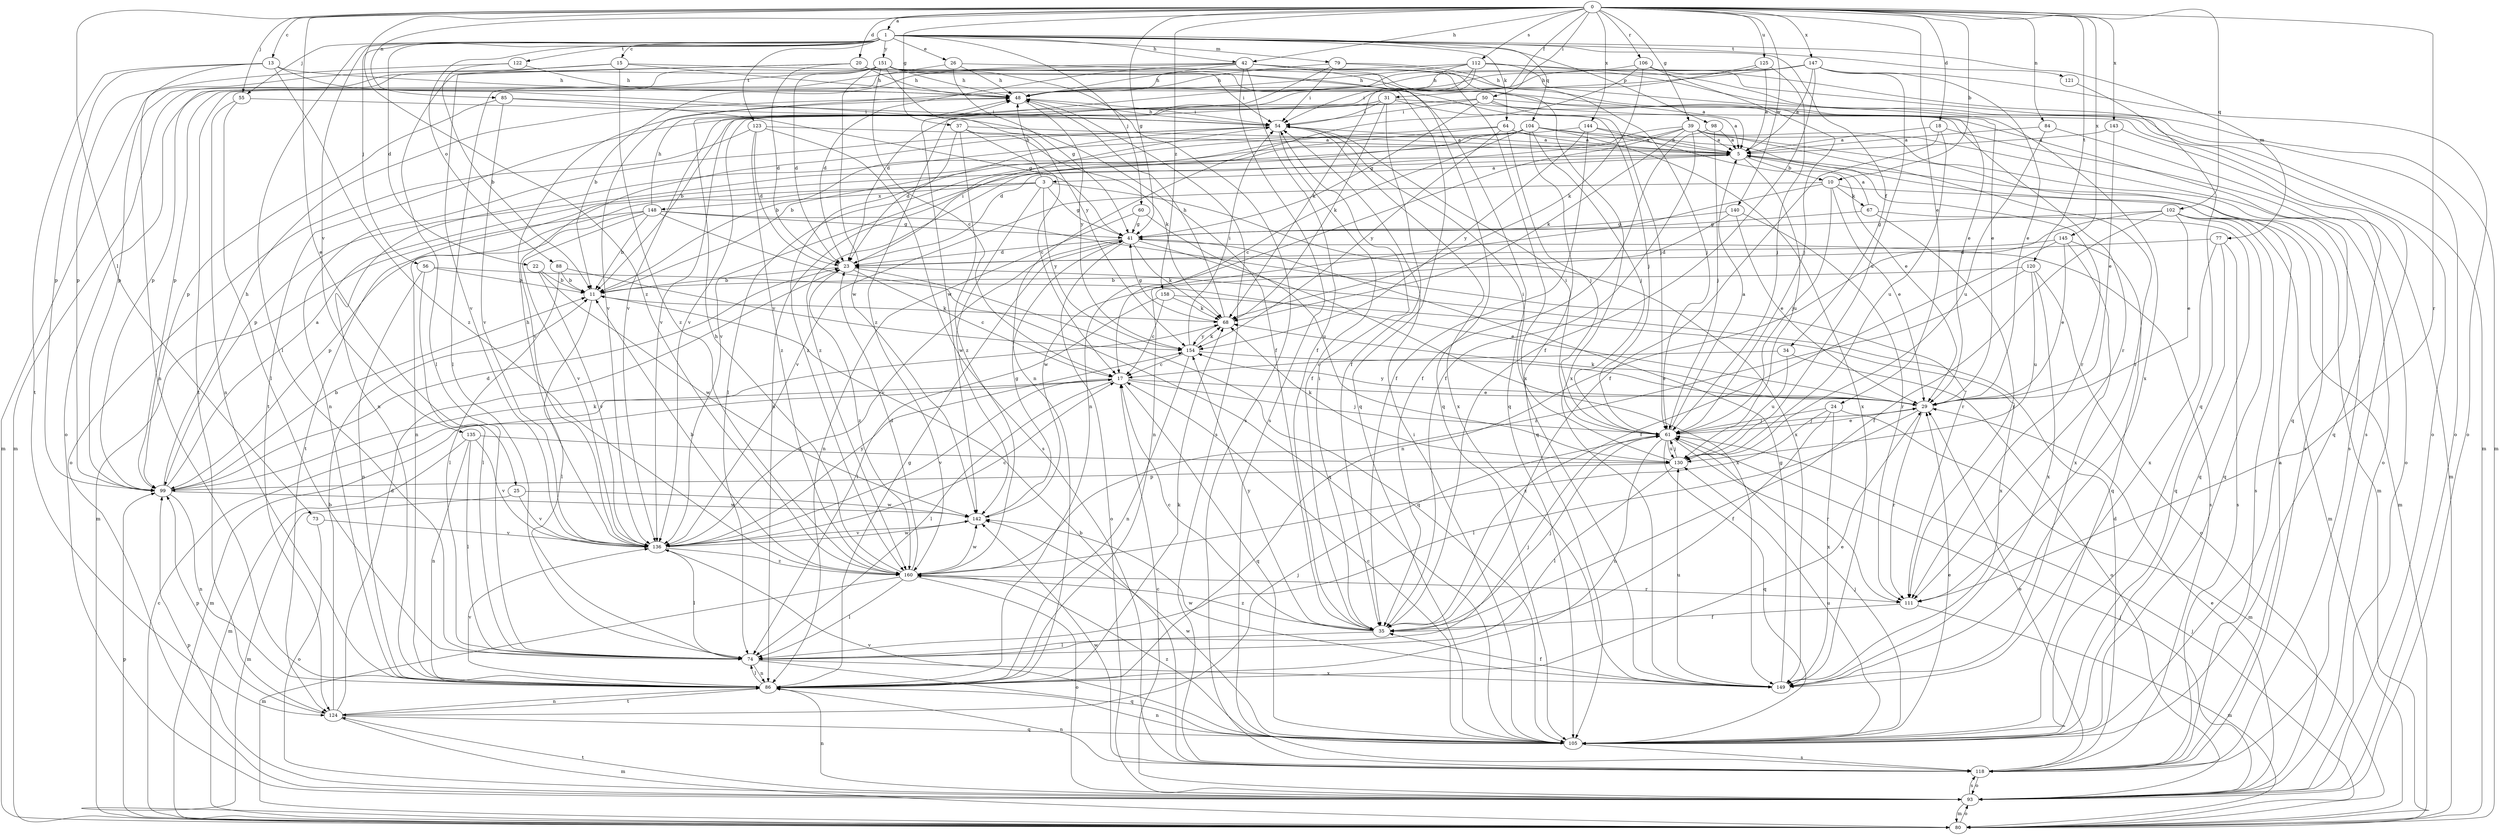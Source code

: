 strict digraph  {
0;
1;
3;
5;
10;
11;
13;
15;
17;
18;
20;
22;
23;
24;
25;
26;
29;
31;
34;
35;
37;
39;
41;
42;
48;
50;
54;
55;
56;
60;
61;
64;
67;
68;
73;
74;
77;
79;
80;
84;
85;
86;
88;
93;
98;
99;
102;
104;
105;
106;
111;
112;
118;
120;
121;
122;
123;
124;
125;
130;
135;
136;
140;
142;
143;
144;
145;
147;
148;
149;
151;
154;
158;
160;
0 -> 1  [label=a];
0 -> 10  [label=b];
0 -> 13  [label=c];
0 -> 18  [label=d];
0 -> 20  [label=d];
0 -> 24  [label=e];
0 -> 25  [label=e];
0 -> 31  [label=f];
0 -> 37  [label=g];
0 -> 39  [label=g];
0 -> 41  [label=g];
0 -> 42  [label=h];
0 -> 50  [label=i];
0 -> 55  [label=j];
0 -> 73  [label=l];
0 -> 84  [label=n];
0 -> 85  [label=n];
0 -> 102  [label=q];
0 -> 106  [label=r];
0 -> 111  [label=r];
0 -> 112  [label=s];
0 -> 120  [label=t];
0 -> 125  [label=u];
0 -> 140  [label=w];
0 -> 143  [label=x];
0 -> 144  [label=x];
0 -> 145  [label=x];
0 -> 147  [label=x];
0 -> 158  [label=z];
0 -> 160  [label=z];
1 -> 15  [label=c];
1 -> 22  [label=d];
1 -> 26  [label=e];
1 -> 34  [label=f];
1 -> 42  [label=h];
1 -> 55  [label=j];
1 -> 56  [label=j];
1 -> 60  [label=j];
1 -> 64  [label=k];
1 -> 74  [label=l];
1 -> 77  [label=m];
1 -> 79  [label=m];
1 -> 88  [label=o];
1 -> 98  [label=p];
1 -> 104  [label=q];
1 -> 121  [label=t];
1 -> 122  [label=t];
1 -> 123  [label=t];
1 -> 135  [label=v];
1 -> 151  [label=y];
3 -> 41  [label=g];
3 -> 48  [label=h];
3 -> 86  [label=n];
3 -> 124  [label=t];
3 -> 142  [label=w];
3 -> 148  [label=x];
3 -> 149  [label=x];
3 -> 154  [label=y];
5 -> 3  [label=a];
5 -> 10  [label=b];
5 -> 80  [label=m];
5 -> 99  [label=p];
5 -> 130  [label=u];
10 -> 29  [label=e];
10 -> 61  [label=j];
10 -> 67  [label=k];
10 -> 80  [label=m];
10 -> 86  [label=n];
10 -> 136  [label=v];
11 -> 68  [label=k];
11 -> 74  [label=l];
13 -> 35  [label=f];
13 -> 48  [label=h];
13 -> 86  [label=n];
13 -> 99  [label=p];
13 -> 124  [label=t];
13 -> 160  [label=z];
15 -> 48  [label=h];
15 -> 54  [label=i];
15 -> 74  [label=l];
15 -> 80  [label=m];
15 -> 160  [label=z];
17 -> 29  [label=e];
17 -> 61  [label=j];
17 -> 74  [label=l];
17 -> 80  [label=m];
17 -> 105  [label=q];
17 -> 136  [label=v];
18 -> 5  [label=a];
18 -> 35  [label=f];
18 -> 93  [label=o];
18 -> 130  [label=u];
20 -> 23  [label=d];
20 -> 48  [label=h];
20 -> 61  [label=j];
20 -> 99  [label=p];
20 -> 105  [label=q];
20 -> 136  [label=v];
22 -> 11  [label=b];
22 -> 136  [label=v];
22 -> 142  [label=w];
23 -> 11  [label=b];
23 -> 17  [label=c];
23 -> 54  [label=i];
23 -> 105  [label=q];
23 -> 160  [label=z];
24 -> 35  [label=f];
24 -> 61  [label=j];
24 -> 80  [label=m];
24 -> 149  [label=x];
24 -> 160  [label=z];
25 -> 80  [label=m];
25 -> 136  [label=v];
25 -> 142  [label=w];
26 -> 5  [label=a];
26 -> 41  [label=g];
26 -> 48  [label=h];
26 -> 93  [label=o];
29 -> 61  [label=j];
29 -> 68  [label=k];
29 -> 74  [label=l];
29 -> 111  [label=r];
29 -> 154  [label=y];
31 -> 35  [label=f];
31 -> 54  [label=i];
31 -> 61  [label=j];
31 -> 68  [label=k];
31 -> 118  [label=s];
31 -> 124  [label=t];
31 -> 136  [label=v];
34 -> 17  [label=c];
34 -> 93  [label=o];
34 -> 130  [label=u];
35 -> 17  [label=c];
35 -> 54  [label=i];
35 -> 61  [label=j];
35 -> 74  [label=l];
35 -> 154  [label=y];
35 -> 160  [label=z];
37 -> 5  [label=a];
37 -> 17  [label=c];
37 -> 23  [label=d];
37 -> 68  [label=k];
37 -> 160  [label=z];
39 -> 5  [label=a];
39 -> 23  [label=d];
39 -> 35  [label=f];
39 -> 68  [label=k];
39 -> 86  [label=n];
39 -> 93  [label=o];
39 -> 111  [label=r];
39 -> 118  [label=s];
39 -> 136  [label=v];
41 -> 23  [label=d];
41 -> 68  [label=k];
41 -> 93  [label=o];
41 -> 118  [label=s];
41 -> 136  [label=v];
41 -> 149  [label=x];
42 -> 11  [label=b];
42 -> 23  [label=d];
42 -> 29  [label=e];
42 -> 35  [label=f];
42 -> 48  [label=h];
42 -> 99  [label=p];
42 -> 105  [label=q];
42 -> 118  [label=s];
42 -> 149  [label=x];
48 -> 54  [label=i];
48 -> 118  [label=s];
48 -> 154  [label=y];
50 -> 5  [label=a];
50 -> 11  [label=b];
50 -> 41  [label=g];
50 -> 54  [label=i];
50 -> 105  [label=q];
50 -> 111  [label=r];
50 -> 136  [label=v];
54 -> 5  [label=a];
54 -> 35  [label=f];
54 -> 48  [label=h];
54 -> 86  [label=n];
54 -> 136  [label=v];
54 -> 149  [label=x];
54 -> 160  [label=z];
55 -> 54  [label=i];
55 -> 74  [label=l];
55 -> 86  [label=n];
56 -> 11  [label=b];
56 -> 29  [label=e];
56 -> 74  [label=l];
56 -> 86  [label=n];
60 -> 41  [label=g];
60 -> 86  [label=n];
60 -> 130  [label=u];
61 -> 5  [label=a];
61 -> 29  [label=e];
61 -> 54  [label=i];
61 -> 86  [label=n];
61 -> 105  [label=q];
61 -> 111  [label=r];
61 -> 130  [label=u];
64 -> 5  [label=a];
64 -> 11  [label=b];
64 -> 61  [label=j];
64 -> 74  [label=l];
64 -> 118  [label=s];
64 -> 154  [label=y];
67 -> 5  [label=a];
67 -> 41  [label=g];
67 -> 105  [label=q];
67 -> 111  [label=r];
68 -> 41  [label=g];
68 -> 48  [label=h];
68 -> 154  [label=y];
73 -> 93  [label=o];
73 -> 136  [label=v];
74 -> 61  [label=j];
74 -> 86  [label=n];
74 -> 105  [label=q];
74 -> 149  [label=x];
77 -> 23  [label=d];
77 -> 105  [label=q];
77 -> 118  [label=s];
77 -> 149  [label=x];
79 -> 48  [label=h];
79 -> 54  [label=i];
79 -> 61  [label=j];
79 -> 142  [label=w];
79 -> 149  [label=x];
80 -> 17  [label=c];
80 -> 61  [label=j];
80 -> 93  [label=o];
80 -> 99  [label=p];
84 -> 5  [label=a];
84 -> 80  [label=m];
84 -> 130  [label=u];
85 -> 41  [label=g];
85 -> 54  [label=i];
85 -> 99  [label=p];
85 -> 136  [label=v];
86 -> 29  [label=e];
86 -> 41  [label=g];
86 -> 68  [label=k];
86 -> 74  [label=l];
86 -> 124  [label=t];
86 -> 136  [label=v];
88 -> 11  [label=b];
88 -> 74  [label=l];
88 -> 154  [label=y];
93 -> 17  [label=c];
93 -> 29  [label=e];
93 -> 61  [label=j];
93 -> 80  [label=m];
93 -> 86  [label=n];
93 -> 99  [label=p];
93 -> 118  [label=s];
93 -> 124  [label=t];
98 -> 5  [label=a];
98 -> 35  [label=f];
98 -> 61  [label=j];
99 -> 5  [label=a];
99 -> 11  [label=b];
99 -> 23  [label=d];
99 -> 48  [label=h];
99 -> 68  [label=k];
99 -> 86  [label=n];
99 -> 142  [label=w];
102 -> 29  [label=e];
102 -> 35  [label=f];
102 -> 41  [label=g];
102 -> 80  [label=m];
102 -> 86  [label=n];
102 -> 105  [label=q];
102 -> 118  [label=s];
104 -> 5  [label=a];
104 -> 11  [label=b];
104 -> 17  [label=c];
104 -> 61  [label=j];
104 -> 86  [label=n];
104 -> 105  [label=q];
104 -> 111  [label=r];
104 -> 149  [label=x];
104 -> 160  [label=z];
105 -> 17  [label=c];
105 -> 29  [label=e];
105 -> 54  [label=i];
105 -> 61  [label=j];
105 -> 86  [label=n];
105 -> 118  [label=s];
105 -> 130  [label=u];
105 -> 136  [label=v];
105 -> 142  [label=w];
105 -> 160  [label=z];
106 -> 48  [label=h];
106 -> 61  [label=j];
106 -> 68  [label=k];
106 -> 80  [label=m];
106 -> 86  [label=n];
106 -> 93  [label=o];
111 -> 35  [label=f];
111 -> 80  [label=m];
112 -> 48  [label=h];
112 -> 54  [label=i];
112 -> 68  [label=k];
112 -> 80  [label=m];
112 -> 93  [label=o];
112 -> 136  [label=v];
112 -> 149  [label=x];
112 -> 160  [label=z];
118 -> 5  [label=a];
118 -> 11  [label=b];
118 -> 23  [label=d];
118 -> 29  [label=e];
118 -> 86  [label=n];
118 -> 93  [label=o];
118 -> 142  [label=w];
120 -> 11  [label=b];
120 -> 93  [label=o];
120 -> 130  [label=u];
120 -> 149  [label=x];
120 -> 160  [label=z];
121 -> 105  [label=q];
122 -> 11  [label=b];
122 -> 48  [label=h];
122 -> 99  [label=p];
123 -> 5  [label=a];
123 -> 23  [label=d];
123 -> 93  [label=o];
123 -> 118  [label=s];
123 -> 160  [label=z];
124 -> 11  [label=b];
124 -> 23  [label=d];
124 -> 61  [label=j];
124 -> 80  [label=m];
124 -> 86  [label=n];
124 -> 99  [label=p];
124 -> 105  [label=q];
125 -> 5  [label=a];
125 -> 23  [label=d];
125 -> 48  [label=h];
125 -> 61  [label=j];
130 -> 54  [label=i];
130 -> 61  [label=j];
130 -> 68  [label=k];
130 -> 74  [label=l];
130 -> 99  [label=p];
135 -> 74  [label=l];
135 -> 80  [label=m];
135 -> 86  [label=n];
135 -> 130  [label=u];
135 -> 136  [label=v];
136 -> 17  [label=c];
136 -> 48  [label=h];
136 -> 74  [label=l];
136 -> 142  [label=w];
136 -> 154  [label=y];
136 -> 160  [label=z];
140 -> 29  [label=e];
140 -> 41  [label=g];
140 -> 111  [label=r];
140 -> 142  [label=w];
142 -> 41  [label=g];
142 -> 136  [label=v];
143 -> 5  [label=a];
143 -> 29  [label=e];
143 -> 105  [label=q];
144 -> 5  [label=a];
144 -> 29  [label=e];
144 -> 35  [label=f];
144 -> 86  [label=n];
144 -> 154  [label=y];
145 -> 23  [label=d];
145 -> 29  [label=e];
145 -> 35  [label=f];
145 -> 105  [label=q];
145 -> 149  [label=x];
147 -> 5  [label=a];
147 -> 29  [label=e];
147 -> 35  [label=f];
147 -> 48  [label=h];
147 -> 93  [label=o];
147 -> 124  [label=t];
147 -> 130  [label=u];
147 -> 136  [label=v];
148 -> 11  [label=b];
148 -> 41  [label=g];
148 -> 48  [label=h];
148 -> 80  [label=m];
148 -> 99  [label=p];
148 -> 105  [label=q];
148 -> 111  [label=r];
148 -> 136  [label=v];
149 -> 35  [label=f];
149 -> 41  [label=g];
149 -> 130  [label=u];
149 -> 142  [label=w];
151 -> 17  [label=c];
151 -> 23  [label=d];
151 -> 29  [label=e];
151 -> 48  [label=h];
151 -> 74  [label=l];
151 -> 80  [label=m];
151 -> 99  [label=p];
151 -> 105  [label=q];
151 -> 118  [label=s];
151 -> 142  [label=w];
151 -> 154  [label=y];
154 -> 17  [label=c];
154 -> 29  [label=e];
154 -> 54  [label=i];
154 -> 68  [label=k];
154 -> 86  [label=n];
158 -> 17  [label=c];
158 -> 68  [label=k];
158 -> 74  [label=l];
158 -> 149  [label=x];
160 -> 11  [label=b];
160 -> 23  [label=d];
160 -> 48  [label=h];
160 -> 74  [label=l];
160 -> 80  [label=m];
160 -> 93  [label=o];
160 -> 111  [label=r];
160 -> 142  [label=w];
}
